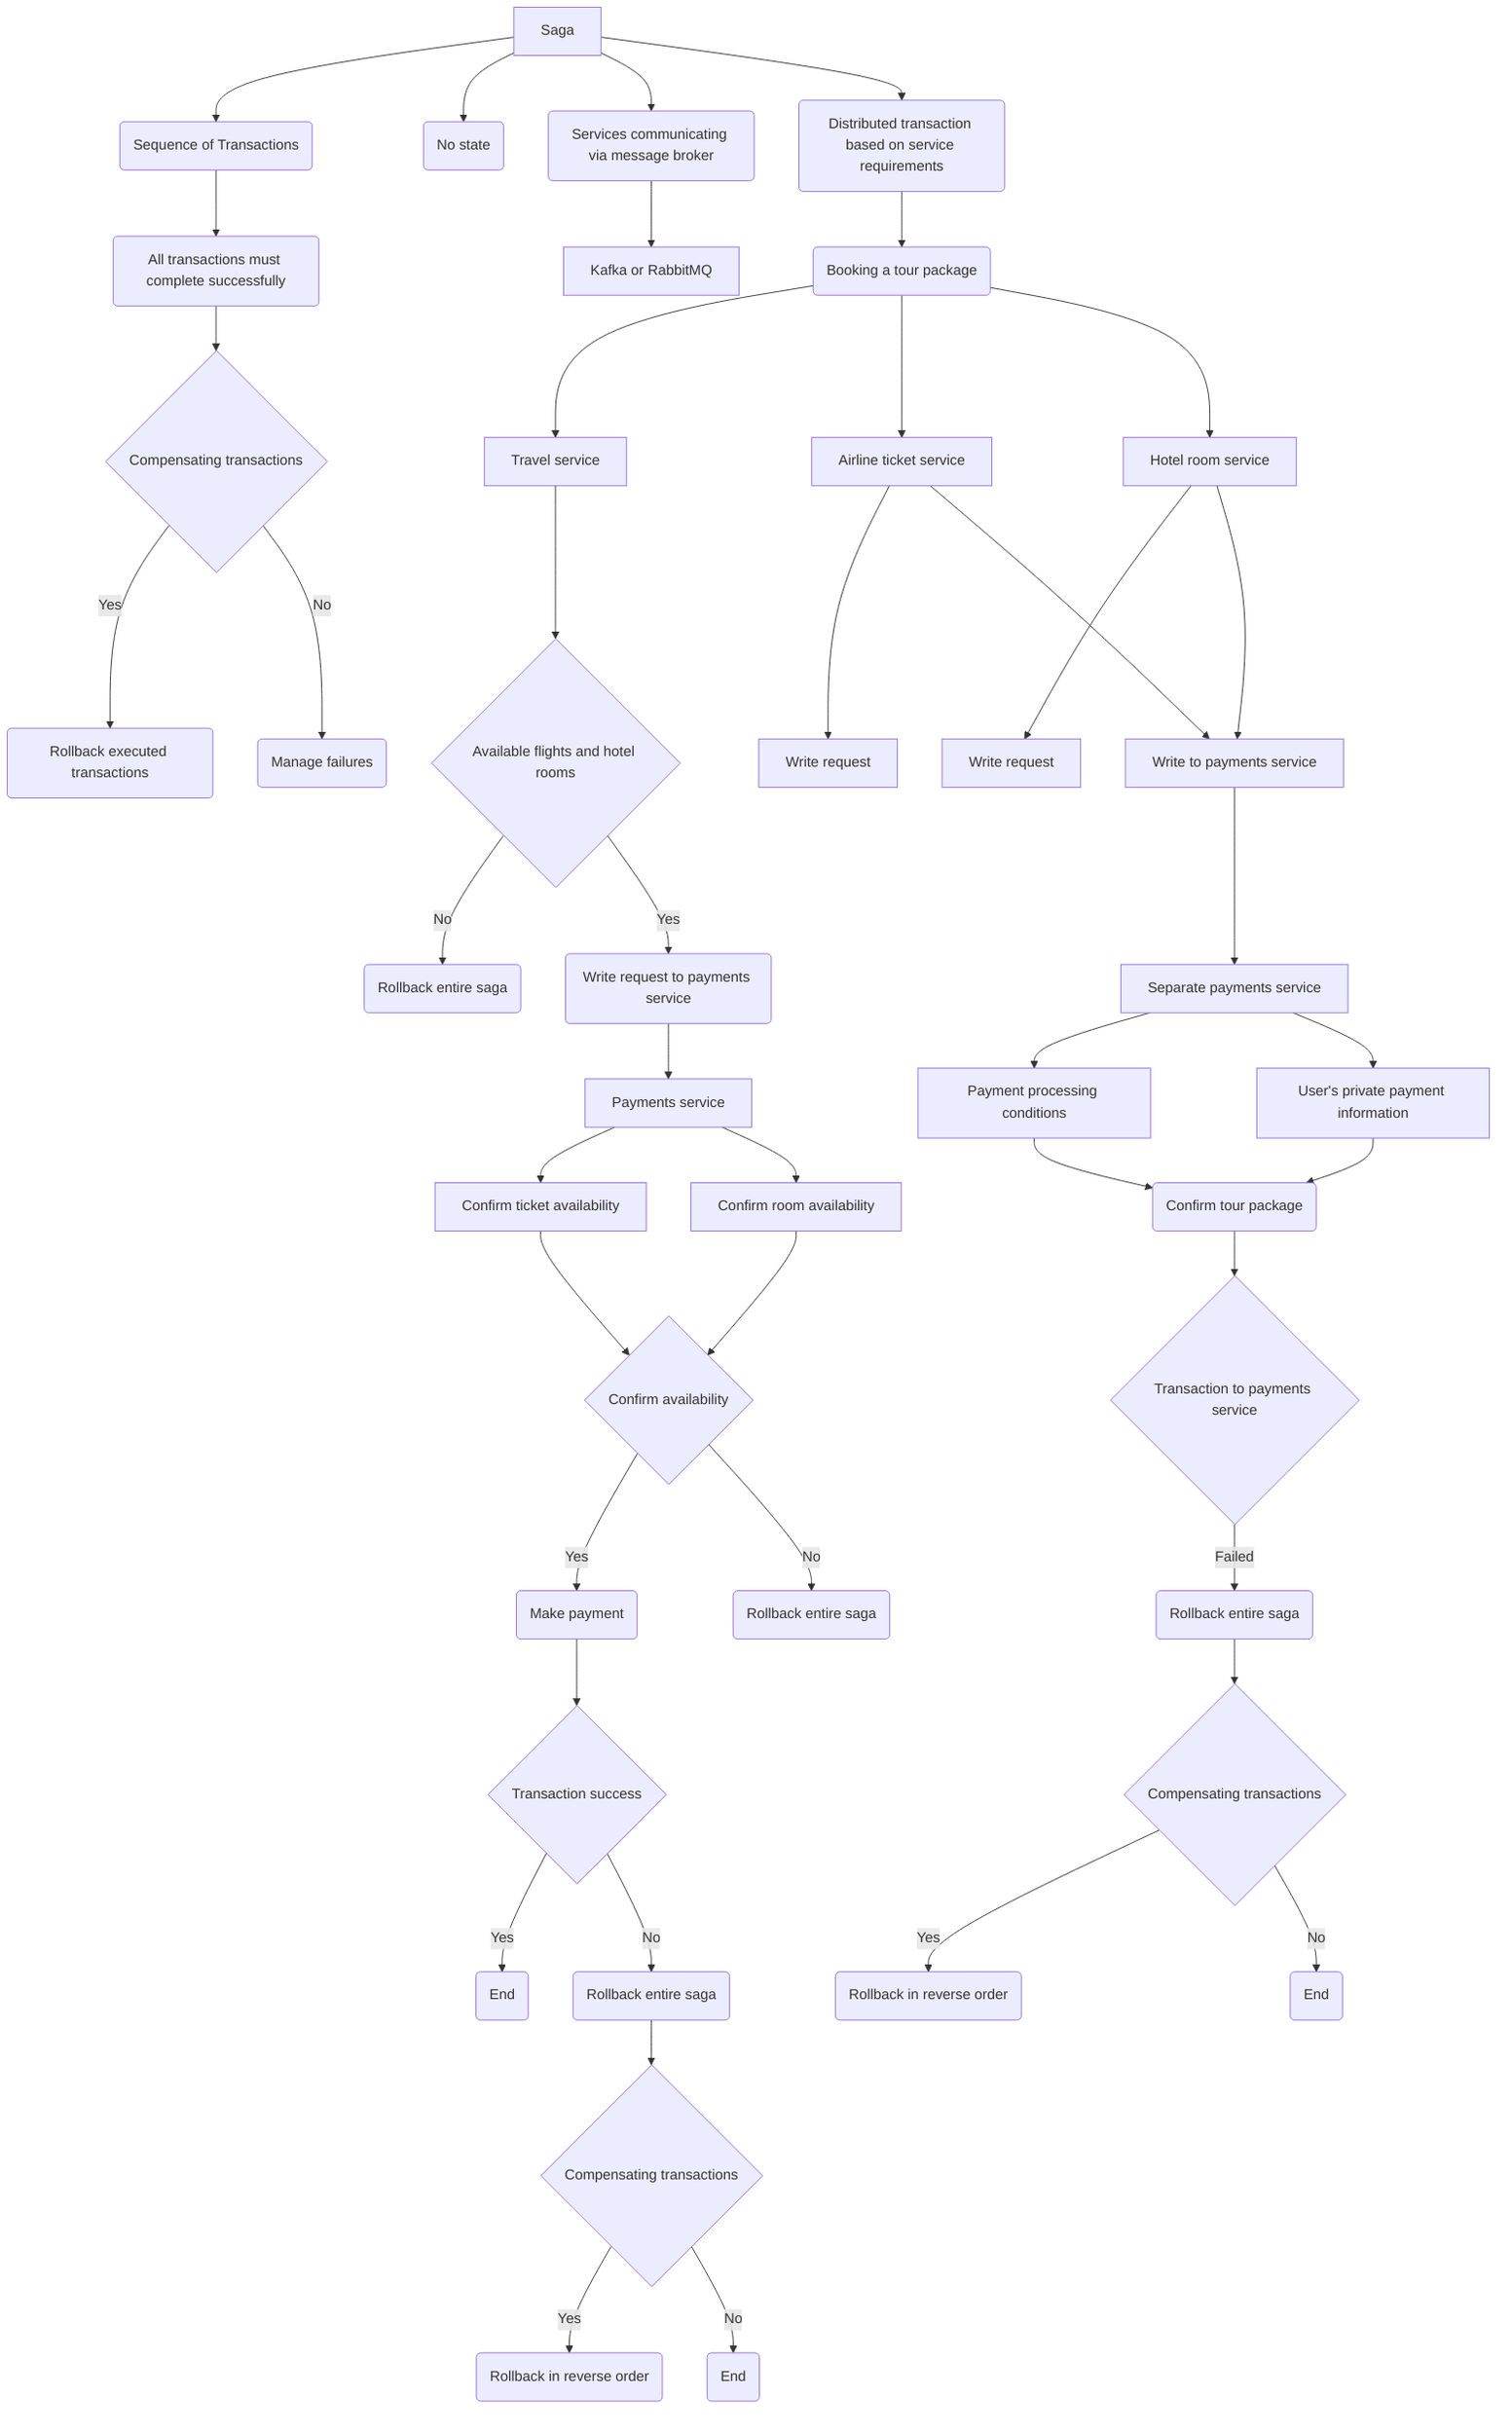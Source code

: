 graph TD
    A[Saga] --> B(Sequence of Transactions)
    B --> C(All transactions must complete successfully)
    C --> D{Compensating transactions}
    D -- Yes --> E(Rollback executed transactions)
    D -- No --> F(Manage failures)
    A --> G(No state)
    A --> H(Services communicating via message broker)
    H --> I[Kafka or RabbitMQ]
    A --> J(Distributed transaction based on service requirements)
    J --> K(Booking a tour package)
    K --> L[Travel service]
    K --> M[Airline ticket service]
    K --> N[Hotel room service]
    M --> O[Write request]
    N --> P[Write request]
    L --> Q{Available flights and hotel rooms}
    Q -- No --> R(Rollback entire saga)
    Q -- Yes --> S(Write request to payments service)
    S --> T[Payments service]
    T --> U[Confirm ticket availability]
    T --> V[Confirm room availability]
    U --> W{Confirm availability}
    V --> W
    W -- Yes --> X(Make payment)
    W -- No --> Y(Rollback entire saga)
    X --> Z{Transaction success}
    Z -- Yes --> AA(End)
    Z -- No --> AB(Rollback entire saga)
    AB --> AC{Compensating transactions}
    AC -- Yes --> AD(Rollback in reverse order)
    AC -- No --> AE(End)
    M --> AF[Write to payments service]
    N --> AF
    AF --> AG[Separate payments service]
    AG --> AH[Payment processing conditions]
    AG --> AI[User's private payment information]
    AH --> AJ(Confirm tour package)
    AI --> AJ
    AJ --> AK{Transaction to payments service}
    AK -- Failed --> AL(Rollback entire saga)
    AL --> AM{Compensating transactions}
    AM -- Yes --> AN(Rollback in reverse order)
    AM -- No --> AO(End)